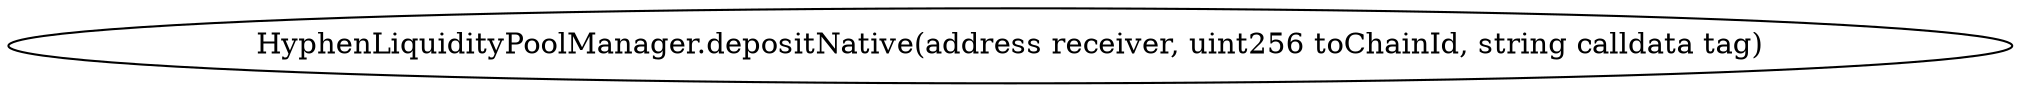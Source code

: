 digraph "" {
	graph [bb="0,0,806.74,36"];
	node [label="\N"];
	"HyphenLiquidityPoolManager.depositNative(address receiver, uint256 toChainId, string calldata tag)"	 [height=0.5,
		pos="403.37,18",
		width=11.205];
}
